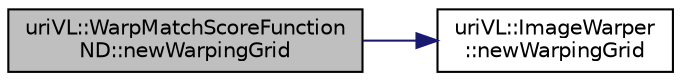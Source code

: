 digraph "uriVL::WarpMatchScoreFunctionND::newWarpingGrid"
{
  edge [fontname="Helvetica",fontsize="10",labelfontname="Helvetica",labelfontsize="10"];
  node [fontname="Helvetica",fontsize="10",shape=record];
  rankdir="LR";
  Node1 [label="uriVL::WarpMatchScoreFunction\lND::newWarpingGrid",height=0.2,width=0.4,color="black", fillcolor="grey75", style="filled", fontcolor="black"];
  Node1 -> Node2 [color="midnightblue",fontsize="10",style="solid",fontname="Helvetica"];
  Node2 [label="uriVL::ImageWarper\l::newWarpingGrid",height=0.2,width=0.4,color="black", fillcolor="white", style="filled",URL="$classuriVL_1_1ImageWarper.html#aa8da6b26b7e9d9e714813a2ba7e471f5",tooltip="Returns a new grid of points allocated at the grid dimensions of this warper and initialized as a reg..."];
}
